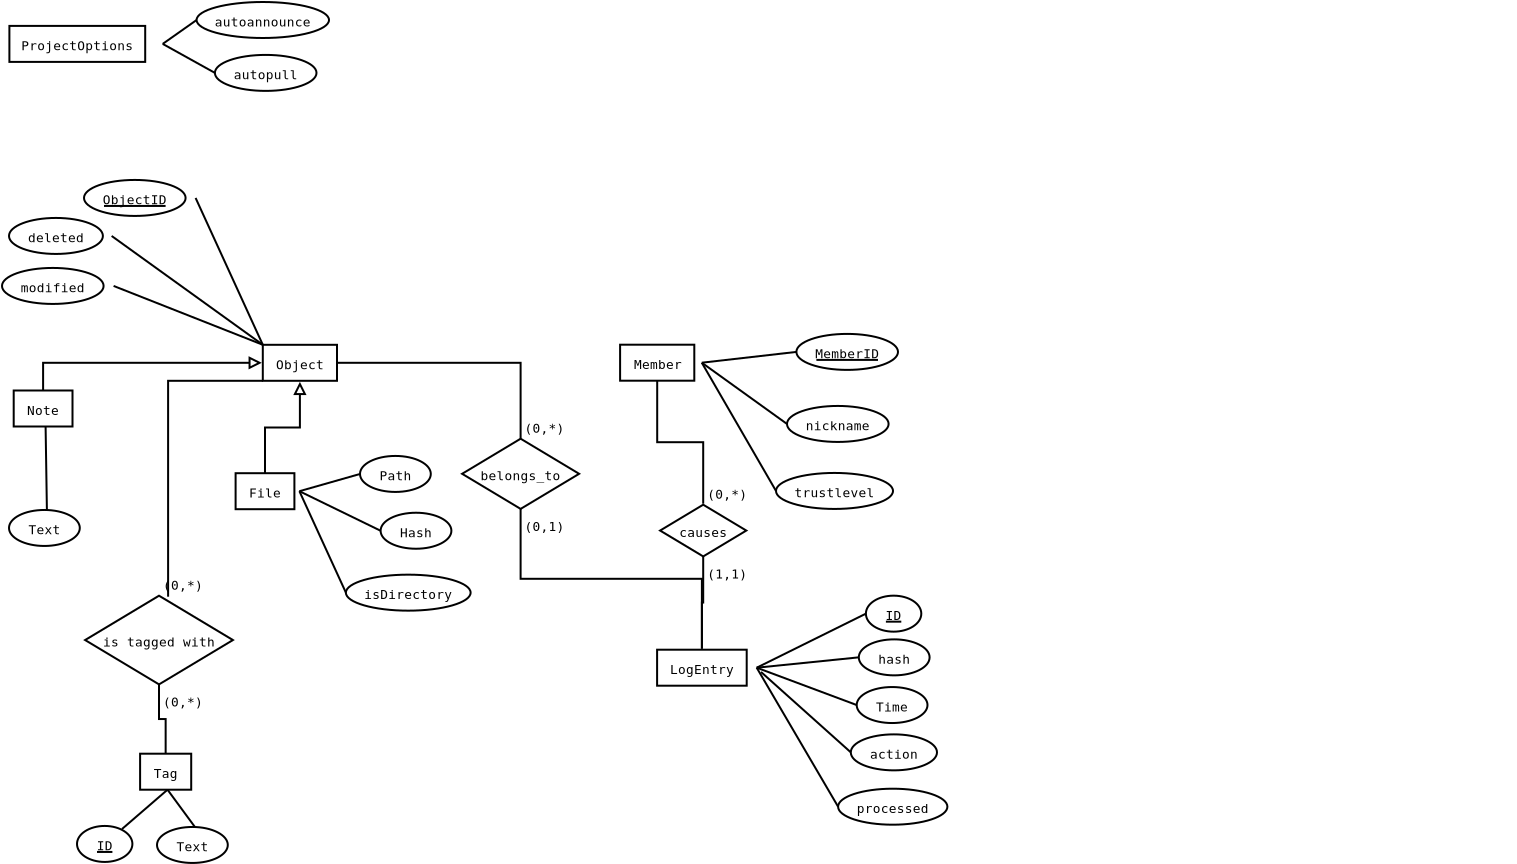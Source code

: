 <?xml version="1.0" encoding="UTF-8"?>
<dia:diagram xmlns:dia="http://www.lysator.liu.se/~alla/dia/">
  <dia:layer name="Background" visible="true">
    <dia:object type="ER - Entity" version="0" id="O0">
      <dia:attribute name="obj_pos">
        <dia:point val="32,18.65"/>
      </dia:attribute>
      <dia:attribute name="obj_bb">
        <dia:rectangle val="31.95,18.6;36.135,20.5"/>
      </dia:attribute>
      <dia:attribute name="elem_corner">
        <dia:point val="32,18.65"/>
      </dia:attribute>
      <dia:attribute name="elem_width">
        <dia:real val="4.085"/>
      </dia:attribute>
      <dia:attribute name="elem_height">
        <dia:real val="1.8"/>
      </dia:attribute>
      <dia:attribute name="border_width">
        <dia:real val="0.1"/>
      </dia:attribute>
      <dia:attribute name="border_color">
        <dia:color val="#000000"/>
      </dia:attribute>
      <dia:attribute name="inner_color">
        <dia:color val="#ffffff"/>
      </dia:attribute>
      <dia:attribute name="name">
        <dia:string>#Member#</dia:string>
      </dia:attribute>
      <dia:attribute name="weak">
        <dia:boolean val="false"/>
      </dia:attribute>
      <dia:attribute name="associative">
        <dia:boolean val="false"/>
      </dia:attribute>
      <dia:attribute name="font">
        <dia:font family="monospace" style="0" name="Courier"/>
      </dia:attribute>
      <dia:attribute name="font_height">
        <dia:real val="0.8"/>
      </dia:attribute>
    </dia:object>
    <dia:object type="ER - Entity" version="0" id="O1">
      <dia:attribute name="obj_pos">
        <dia:point val="33.85,33.9"/>
      </dia:attribute>
      <dia:attribute name="obj_bb">
        <dia:rectangle val="33.8,33.85;38.88,35.75"/>
      </dia:attribute>
      <dia:attribute name="elem_corner">
        <dia:point val="33.85,33.9"/>
      </dia:attribute>
      <dia:attribute name="elem_width">
        <dia:real val="4.98"/>
      </dia:attribute>
      <dia:attribute name="elem_height">
        <dia:real val="1.8"/>
      </dia:attribute>
      <dia:attribute name="border_width">
        <dia:real val="0.1"/>
      </dia:attribute>
      <dia:attribute name="border_color">
        <dia:color val="#000000"/>
      </dia:attribute>
      <dia:attribute name="inner_color">
        <dia:color val="#ffffff"/>
      </dia:attribute>
      <dia:attribute name="name">
        <dia:string>#LogEntry#</dia:string>
      </dia:attribute>
      <dia:attribute name="weak">
        <dia:boolean val="false"/>
      </dia:attribute>
      <dia:attribute name="associative">
        <dia:boolean val="false"/>
      </dia:attribute>
      <dia:attribute name="font">
        <dia:font family="monospace" style="0" name="Courier"/>
      </dia:attribute>
      <dia:attribute name="font_height">
        <dia:real val="0.8"/>
      </dia:attribute>
    </dia:object>
    <dia:object type="ER - Entity" version="0" id="O2">
      <dia:attribute name="obj_pos">
        <dia:point val="14.135,18.655"/>
      </dia:attribute>
      <dia:attribute name="obj_bb">
        <dia:rectangle val="14.085,18.605;18.27,20.505"/>
      </dia:attribute>
      <dia:attribute name="elem_corner">
        <dia:point val="14.135,18.655"/>
      </dia:attribute>
      <dia:attribute name="elem_width">
        <dia:real val="4.085"/>
      </dia:attribute>
      <dia:attribute name="elem_height">
        <dia:real val="1.8"/>
      </dia:attribute>
      <dia:attribute name="border_width">
        <dia:real val="0.1"/>
      </dia:attribute>
      <dia:attribute name="border_color">
        <dia:color val="#000000"/>
      </dia:attribute>
      <dia:attribute name="inner_color">
        <dia:color val="#ffffff"/>
      </dia:attribute>
      <dia:attribute name="name">
        <dia:string>#Object#</dia:string>
      </dia:attribute>
      <dia:attribute name="weak">
        <dia:boolean val="false"/>
      </dia:attribute>
      <dia:attribute name="associative">
        <dia:boolean val="false"/>
      </dia:attribute>
      <dia:attribute name="font">
        <dia:font family="monospace" style="0" name="Courier"/>
      </dia:attribute>
      <dia:attribute name="font_height">
        <dia:real val="0.8"/>
      </dia:attribute>
    </dia:object>
    <dia:object type="ER - Entity" version="0" id="O3">
      <dia:attribute name="obj_pos">
        <dia:point val="1.68,20.94"/>
      </dia:attribute>
      <dia:attribute name="obj_bb">
        <dia:rectangle val="1.63,20.89;4.92,22.79"/>
      </dia:attribute>
      <dia:attribute name="elem_corner">
        <dia:point val="1.68,20.94"/>
      </dia:attribute>
      <dia:attribute name="elem_width">
        <dia:real val="3.19"/>
      </dia:attribute>
      <dia:attribute name="elem_height">
        <dia:real val="1.8"/>
      </dia:attribute>
      <dia:attribute name="border_width">
        <dia:real val="0.1"/>
      </dia:attribute>
      <dia:attribute name="border_color">
        <dia:color val="#000000"/>
      </dia:attribute>
      <dia:attribute name="inner_color">
        <dia:color val="#ffffff"/>
      </dia:attribute>
      <dia:attribute name="name">
        <dia:string>#Note#</dia:string>
      </dia:attribute>
      <dia:attribute name="weak">
        <dia:boolean val="false"/>
      </dia:attribute>
      <dia:attribute name="associative">
        <dia:boolean val="false"/>
      </dia:attribute>
      <dia:attribute name="font">
        <dia:font family="monospace" style="0" name="Courier"/>
      </dia:attribute>
      <dia:attribute name="font_height">
        <dia:real val="0.8"/>
      </dia:attribute>
    </dia:object>
    <dia:object type="ER - Entity" version="0" id="O4">
      <dia:attribute name="obj_pos">
        <dia:point val="12.775,25.075"/>
      </dia:attribute>
      <dia:attribute name="obj_bb">
        <dia:rectangle val="12.725,25.025;16.015,26.925"/>
      </dia:attribute>
      <dia:attribute name="elem_corner">
        <dia:point val="12.775,25.075"/>
      </dia:attribute>
      <dia:attribute name="elem_width">
        <dia:real val="3.19"/>
      </dia:attribute>
      <dia:attribute name="elem_height">
        <dia:real val="1.8"/>
      </dia:attribute>
      <dia:attribute name="border_width">
        <dia:real val="0.1"/>
      </dia:attribute>
      <dia:attribute name="border_color">
        <dia:color val="#000000"/>
      </dia:attribute>
      <dia:attribute name="inner_color">
        <dia:color val="#ffffff"/>
      </dia:attribute>
      <dia:attribute name="name">
        <dia:string>#File#</dia:string>
      </dia:attribute>
      <dia:attribute name="weak">
        <dia:boolean val="false"/>
      </dia:attribute>
      <dia:attribute name="associative">
        <dia:boolean val="false"/>
      </dia:attribute>
      <dia:attribute name="font">
        <dia:font family="monospace" style="0" name="Courier"/>
      </dia:attribute>
      <dia:attribute name="font_height">
        <dia:real val="0.8"/>
      </dia:attribute>
    </dia:object>
    <dia:object type="ER - Entity" version="0" id="O5">
      <dia:attribute name="obj_pos">
        <dia:point val="8,39.1"/>
      </dia:attribute>
      <dia:attribute name="obj_bb">
        <dia:rectangle val="7.95,39.05;10.793,40.95"/>
      </dia:attribute>
      <dia:attribute name="elem_corner">
        <dia:point val="8,39.1"/>
      </dia:attribute>
      <dia:attribute name="elem_width">
        <dia:real val="2.742"/>
      </dia:attribute>
      <dia:attribute name="elem_height">
        <dia:real val="1.8"/>
      </dia:attribute>
      <dia:attribute name="border_width">
        <dia:real val="0.1"/>
      </dia:attribute>
      <dia:attribute name="border_color">
        <dia:color val="#000000"/>
      </dia:attribute>
      <dia:attribute name="inner_color">
        <dia:color val="#ffffff"/>
      </dia:attribute>
      <dia:attribute name="name">
        <dia:string>#Tag#</dia:string>
      </dia:attribute>
      <dia:attribute name="weak">
        <dia:boolean val="false"/>
      </dia:attribute>
      <dia:attribute name="associative">
        <dia:boolean val="false"/>
      </dia:attribute>
      <dia:attribute name="font">
        <dia:font family="monospace" style="0" name="Courier"/>
      </dia:attribute>
      <dia:attribute name="font_height">
        <dia:real val="0.8"/>
      </dia:attribute>
    </dia:object>
    <dia:object type="Standard - ZigZagLine" version="1" id="O6">
      <dia:attribute name="obj_pos">
        <dia:point val="3.275,20.94"/>
      </dia:attribute>
      <dia:attribute name="obj_bb">
        <dia:rectangle val="3.225,19.055;14.135,20.99"/>
      </dia:attribute>
      <dia:attribute name="orth_points">
        <dia:point val="3.275,20.94"/>
        <dia:point val="3.275,19.555"/>
        <dia:point val="14.085,19.555"/>
      </dia:attribute>
      <dia:attribute name="orth_orient">
        <dia:enum val="1"/>
        <dia:enum val="0"/>
      </dia:attribute>
      <dia:attribute name="autorouting">
        <dia:boolean val="true"/>
      </dia:attribute>
      <dia:attribute name="end_arrow">
        <dia:enum val="2"/>
      </dia:attribute>
      <dia:attribute name="end_arrow_length">
        <dia:real val="0.5"/>
      </dia:attribute>
      <dia:attribute name="end_arrow_width">
        <dia:real val="0.5"/>
      </dia:attribute>
      <dia:connections>
        <dia:connection handle="0" to="O3" connection="1"/>
        <dia:connection handle="1" to="O2" connection="8"/>
      </dia:connections>
    </dia:object>
    <dia:object type="Standard - ZigZagLine" version="1" id="O7">
      <dia:attribute name="obj_pos">
        <dia:point val="14.37,25.075"/>
      </dia:attribute>
      <dia:attribute name="obj_bb">
        <dia:rectangle val="14.32,20.456;16.677,25.125"/>
      </dia:attribute>
      <dia:attribute name="orth_points">
        <dia:point val="14.37,25.075"/>
        <dia:point val="14.37,22.79"/>
        <dia:point val="16.177,22.79"/>
        <dia:point val="16.177,20.506"/>
      </dia:attribute>
      <dia:attribute name="orth_orient">
        <dia:enum val="1"/>
        <dia:enum val="0"/>
        <dia:enum val="1"/>
      </dia:attribute>
      <dia:attribute name="autorouting">
        <dia:boolean val="true"/>
      </dia:attribute>
      <dia:attribute name="end_arrow">
        <dia:enum val="2"/>
      </dia:attribute>
      <dia:attribute name="end_arrow_length">
        <dia:real val="0.5"/>
      </dia:attribute>
      <dia:attribute name="end_arrow_width">
        <dia:real val="0.5"/>
      </dia:attribute>
      <dia:connections>
        <dia:connection handle="0" to="O4" connection="1"/>
        <dia:connection handle="1" to="O2" connection="8"/>
      </dia:connections>
    </dia:object>
    <dia:object type="ER - Relationship" version="0" id="O8">
      <dia:attribute name="obj_pos">
        <dia:point val="5.25,31.2"/>
      </dia:attribute>
      <dia:attribute name="obj_bb">
        <dia:rectangle val="5.2,30.05;13.565,37.309"/>
      </dia:attribute>
      <dia:attribute name="elem_corner">
        <dia:point val="5.25,31.2"/>
      </dia:attribute>
      <dia:attribute name="elem_width">
        <dia:real val="8.265"/>
      </dia:attribute>
      <dia:attribute name="elem_height">
        <dia:real val="4.959"/>
      </dia:attribute>
      <dia:attribute name="border_width">
        <dia:real val="0.1"/>
      </dia:attribute>
      <dia:attribute name="border_color">
        <dia:color val="#000000"/>
      </dia:attribute>
      <dia:attribute name="inner_color">
        <dia:color val="#ffffff"/>
      </dia:attribute>
      <dia:attribute name="name">
        <dia:string>#is tagged with#</dia:string>
      </dia:attribute>
      <dia:attribute name="left_card">
        <dia:string>#(0,*)#</dia:string>
      </dia:attribute>
      <dia:attribute name="right_card">
        <dia:string>#(0,*)#</dia:string>
      </dia:attribute>
      <dia:attribute name="identifying">
        <dia:boolean val="false"/>
      </dia:attribute>
      <dia:attribute name="rotated">
        <dia:boolean val="true"/>
      </dia:attribute>
      <dia:attribute name="font">
        <dia:font family="monospace" style="0" name="Courier"/>
      </dia:attribute>
      <dia:attribute name="font_height">
        <dia:real val="0.8"/>
      </dia:attribute>
    </dia:object>
    <dia:object type="ER - Participation" version="1" id="O9">
      <dia:attribute name="obj_pos">
        <dia:point val="14.135,20.455"/>
      </dia:attribute>
      <dia:attribute name="obj_bb">
        <dia:rectangle val="9.332,20.405;14.185,31.25"/>
      </dia:attribute>
      <dia:attribute name="orth_points">
        <dia:point val="14.135,20.455"/>
        <dia:point val="9.4,20.455"/>
        <dia:point val="9.4,31.2"/>
        <dia:point val="9.383,31.2"/>
      </dia:attribute>
      <dia:attribute name="orth_orient">
        <dia:enum val="0"/>
        <dia:enum val="1"/>
        <dia:enum val="0"/>
      </dia:attribute>
      <dia:attribute name="autorouting">
        <dia:boolean val="false"/>
      </dia:attribute>
      <dia:attribute name="total">
        <dia:boolean val="false"/>
      </dia:attribute>
      <dia:connections>
        <dia:connection handle="0" to="O2" connection="5"/>
        <dia:connection handle="1" to="O8" connection="2"/>
      </dia:connections>
    </dia:object>
    <dia:object type="ER - Participation" version="1" id="O10">
      <dia:attribute name="obj_pos">
        <dia:point val="9.383,36.159"/>
      </dia:attribute>
      <dia:attribute name="obj_bb">
        <dia:rectangle val="9.321,36.109;9.432,39.15"/>
      </dia:attribute>
      <dia:attribute name="orth_points">
        <dia:point val="9.383,36.159"/>
        <dia:point val="9.383,37.63"/>
        <dia:point val="9.371,37.63"/>
        <dia:point val="9.371,39.1"/>
      </dia:attribute>
      <dia:attribute name="orth_orient">
        <dia:enum val="1"/>
        <dia:enum val="0"/>
        <dia:enum val="1"/>
      </dia:attribute>
      <dia:attribute name="autorouting">
        <dia:boolean val="true"/>
      </dia:attribute>
      <dia:attribute name="total">
        <dia:boolean val="false"/>
      </dia:attribute>
      <dia:connections>
        <dia:connection handle="0" to="O8" connection="6"/>
        <dia:connection handle="1" to="O5" connection="1"/>
      </dia:connections>
    </dia:object>
    <dia:object type="ER - Relationship" version="0" id="O11">
      <dia:attribute name="obj_pos">
        <dia:point val="34,26.65"/>
      </dia:attribute>
      <dia:attribute name="obj_bb">
        <dia:rectangle val="33.95,25.5;38.735,30.611"/>
      </dia:attribute>
      <dia:attribute name="elem_corner">
        <dia:point val="34,26.65"/>
      </dia:attribute>
      <dia:attribute name="elem_width">
        <dia:real val="4.685"/>
      </dia:attribute>
      <dia:attribute name="elem_height">
        <dia:real val="2.811"/>
      </dia:attribute>
      <dia:attribute name="border_width">
        <dia:real val="0.1"/>
      </dia:attribute>
      <dia:attribute name="border_color">
        <dia:color val="#000000"/>
      </dia:attribute>
      <dia:attribute name="inner_color">
        <dia:color val="#ffffff"/>
      </dia:attribute>
      <dia:attribute name="name">
        <dia:string>#causes#</dia:string>
      </dia:attribute>
      <dia:attribute name="left_card">
        <dia:string>#(0,*)#</dia:string>
      </dia:attribute>
      <dia:attribute name="right_card">
        <dia:string>#(1,1)#</dia:string>
      </dia:attribute>
      <dia:attribute name="identifying">
        <dia:boolean val="false"/>
      </dia:attribute>
      <dia:attribute name="rotated">
        <dia:boolean val="true"/>
      </dia:attribute>
      <dia:attribute name="font">
        <dia:font family="monospace" style="0" name="Courier"/>
      </dia:attribute>
      <dia:attribute name="font_height">
        <dia:real val="0.8"/>
      </dia:attribute>
    </dia:object>
    <dia:object type="ER - Participation" version="1" id="O12">
      <dia:attribute name="obj_pos">
        <dia:point val="34.042,20.45"/>
      </dia:attribute>
      <dia:attribute name="obj_bb">
        <dia:rectangle val="33.992,20.4;36.392,26.65"/>
      </dia:attribute>
      <dia:attribute name="orth_points">
        <dia:point val="34.042,20.45"/>
        <dia:point val="34.042,23.525"/>
        <dia:point val="36.343,23.525"/>
        <dia:point val="36.343,26.6"/>
      </dia:attribute>
      <dia:attribute name="orth_orient">
        <dia:enum val="1"/>
        <dia:enum val="0"/>
        <dia:enum val="1"/>
      </dia:attribute>
      <dia:attribute name="autorouting">
        <dia:boolean val="true"/>
      </dia:attribute>
      <dia:attribute name="total">
        <dia:boolean val="false"/>
      </dia:attribute>
      <dia:connections>
        <dia:connection handle="0" to="O0" connection="6"/>
        <dia:connection handle="1" to="O11" connection="8"/>
      </dia:connections>
    </dia:object>
    <dia:object type="ER - Participation" version="1" id="O13">
      <dia:attribute name="obj_pos">
        <dia:point val="36.343,29.461"/>
      </dia:attribute>
      <dia:attribute name="obj_bb">
        <dia:rectangle val="36.29,29.411;36.392,33.9"/>
      </dia:attribute>
      <dia:attribute name="orth_points">
        <dia:point val="36.343,29.461"/>
        <dia:point val="36.343,31.655"/>
        <dia:point val="36.34,31.655"/>
        <dia:point val="36.34,33.849"/>
      </dia:attribute>
      <dia:attribute name="orth_orient">
        <dia:enum val="1"/>
        <dia:enum val="0"/>
        <dia:enum val="1"/>
      </dia:attribute>
      <dia:attribute name="autorouting">
        <dia:boolean val="true"/>
      </dia:attribute>
      <dia:attribute name="total">
        <dia:boolean val="false"/>
      </dia:attribute>
      <dia:connections>
        <dia:connection handle="0" to="O11" connection="6"/>
        <dia:connection handle="1" to="O1" connection="8"/>
      </dia:connections>
    </dia:object>
    <dia:object type="ER - Relationship" version="0" id="O14">
      <dia:attribute name="obj_pos">
        <dia:point val="24.1,23.35"/>
      </dia:attribute>
      <dia:attribute name="obj_bb">
        <dia:rectangle val="24.05,22.2;30.625,28.385"/>
      </dia:attribute>
      <dia:attribute name="elem_corner">
        <dia:point val="24.1,23.35"/>
      </dia:attribute>
      <dia:attribute name="elem_width">
        <dia:real val="6.475"/>
      </dia:attribute>
      <dia:attribute name="elem_height">
        <dia:real val="3.885"/>
      </dia:attribute>
      <dia:attribute name="border_width">
        <dia:real val="0.1"/>
      </dia:attribute>
      <dia:attribute name="border_color">
        <dia:color val="#000000"/>
      </dia:attribute>
      <dia:attribute name="inner_color">
        <dia:color val="#ffffff"/>
      </dia:attribute>
      <dia:attribute name="name">
        <dia:string>#belongs_to#</dia:string>
      </dia:attribute>
      <dia:attribute name="left_card">
        <dia:string>#(0,*)#</dia:string>
      </dia:attribute>
      <dia:attribute name="right_card">
        <dia:string>#(0,1)#</dia:string>
      </dia:attribute>
      <dia:attribute name="identifying">
        <dia:boolean val="false"/>
      </dia:attribute>
      <dia:attribute name="rotated">
        <dia:boolean val="true"/>
      </dia:attribute>
      <dia:attribute name="font">
        <dia:font family="monospace" style="0" name="Courier"/>
      </dia:attribute>
      <dia:attribute name="font_height">
        <dia:real val="0.8"/>
      </dia:attribute>
    </dia:object>
    <dia:object type="ER - Participation" version="1" id="O15">
      <dia:attribute name="obj_pos">
        <dia:point val="27.337,23.35"/>
      </dia:attribute>
      <dia:attribute name="obj_bb">
        <dia:rectangle val="18.17,19.505;27.387,23.4"/>
      </dia:attribute>
      <dia:attribute name="orth_points">
        <dia:point val="27.337,23.35"/>
        <dia:point val="22.779,23.35"/>
        <dia:point val="22.779,19.555"/>
        <dia:point val="18.22,19.555"/>
      </dia:attribute>
      <dia:attribute name="orth_orient">
        <dia:enum val="0"/>
        <dia:enum val="1"/>
        <dia:enum val="0"/>
      </dia:attribute>
      <dia:attribute name="autorouting">
        <dia:boolean val="true"/>
      </dia:attribute>
      <dia:attribute name="total">
        <dia:boolean val="false"/>
      </dia:attribute>
      <dia:connections>
        <dia:connection handle="0" to="O14" connection="2"/>
        <dia:connection handle="1" to="O2" connection="4"/>
      </dia:connections>
    </dia:object>
    <dia:object type="ER - Participation" version="1" id="O16">
      <dia:attribute name="obj_pos">
        <dia:point val="27.337,27.235"/>
      </dia:attribute>
      <dia:attribute name="obj_bb">
        <dia:rectangle val="27.288,27.185;33.85,34.85"/>
      </dia:attribute>
      <dia:attribute name="orth_points">
        <dia:point val="27.337,27.235"/>
        <dia:point val="30.569,27.235"/>
        <dia:point val="30.569,34.8"/>
        <dia:point val="33.8,34.8"/>
      </dia:attribute>
      <dia:attribute name="orth_orient">
        <dia:enum val="0"/>
        <dia:enum val="1"/>
        <dia:enum val="0"/>
      </dia:attribute>
      <dia:attribute name="autorouting">
        <dia:boolean val="true"/>
      </dia:attribute>
      <dia:attribute name="total">
        <dia:boolean val="false"/>
      </dia:attribute>
      <dia:connections>
        <dia:connection handle="0" to="O14" connection="6"/>
        <dia:connection handle="1" to="O1" connection="8"/>
      </dia:connections>
    </dia:object>
    <dia:object type="ER - Attribute" version="0" id="O17">
      <dia:attribute name="obj_pos">
        <dia:point val="4.845,42.712"/>
      </dia:attribute>
      <dia:attribute name="obj_bb">
        <dia:rectangle val="4.795,42.663;7.79,44.562"/>
      </dia:attribute>
      <dia:attribute name="elem_corner">
        <dia:point val="4.845,42.712"/>
      </dia:attribute>
      <dia:attribute name="elem_width">
        <dia:real val="2.895"/>
      </dia:attribute>
      <dia:attribute name="elem_height">
        <dia:real val="1.8"/>
      </dia:attribute>
      <dia:attribute name="border_width">
        <dia:real val="0.1"/>
      </dia:attribute>
      <dia:attribute name="border_color">
        <dia:color val="#000000"/>
      </dia:attribute>
      <dia:attribute name="inner_color">
        <dia:color val="#ffffff"/>
      </dia:attribute>
      <dia:attribute name="name">
        <dia:string>#ID#</dia:string>
      </dia:attribute>
      <dia:attribute name="key">
        <dia:boolean val="true"/>
      </dia:attribute>
      <dia:attribute name="weak_key">
        <dia:boolean val="false"/>
      </dia:attribute>
      <dia:attribute name="derived">
        <dia:boolean val="false"/>
      </dia:attribute>
      <dia:attribute name="multivalued">
        <dia:boolean val="false"/>
      </dia:attribute>
      <dia:attribute name="font">
        <dia:font family="monospace" style="0" name="Courier"/>
      </dia:attribute>
      <dia:attribute name="font_height">
        <dia:real val="0.8"/>
      </dia:attribute>
    </dia:object>
    <dia:object type="ER - Attribute" version="0" id="O18">
      <dia:attribute name="obj_pos">
        <dia:point val="8.845,42.763"/>
      </dia:attribute>
      <dia:attribute name="obj_bb">
        <dia:rectangle val="8.795,42.712;12.685,44.612"/>
      </dia:attribute>
      <dia:attribute name="elem_corner">
        <dia:point val="8.845,42.763"/>
      </dia:attribute>
      <dia:attribute name="elem_width">
        <dia:real val="3.79"/>
      </dia:attribute>
      <dia:attribute name="elem_height">
        <dia:real val="1.8"/>
      </dia:attribute>
      <dia:attribute name="border_width">
        <dia:real val="0.1"/>
      </dia:attribute>
      <dia:attribute name="border_color">
        <dia:color val="#000000"/>
      </dia:attribute>
      <dia:attribute name="inner_color">
        <dia:color val="#ffffff"/>
      </dia:attribute>
      <dia:attribute name="name">
        <dia:string>#Text#</dia:string>
      </dia:attribute>
      <dia:attribute name="key">
        <dia:boolean val="false"/>
      </dia:attribute>
      <dia:attribute name="weak_key">
        <dia:boolean val="false"/>
      </dia:attribute>
      <dia:attribute name="derived">
        <dia:boolean val="false"/>
      </dia:attribute>
      <dia:attribute name="multivalued">
        <dia:boolean val="false"/>
      </dia:attribute>
      <dia:attribute name="font">
        <dia:font family="monospace" style="0" name="Courier"/>
      </dia:attribute>
      <dia:attribute name="font_height">
        <dia:real val="0.8"/>
      </dia:attribute>
    </dia:object>
    <dia:object type="Standard - Line" version="0" id="O19">
      <dia:attribute name="obj_pos">
        <dia:point val="9.371,40.9"/>
      </dia:attribute>
      <dia:attribute name="obj_bb">
        <dia:rectangle val="7.094,40.829;9.442,42.915"/>
      </dia:attribute>
      <dia:attribute name="conn_endpoints">
        <dia:point val="9.371,40.9"/>
        <dia:point val="7.165,42.844"/>
      </dia:attribute>
      <dia:attribute name="numcp">
        <dia:int val="1"/>
      </dia:attribute>
      <dia:connections>
        <dia:connection handle="0" to="O5" connection="6"/>
        <dia:connection handle="1" to="O17" connection="8"/>
      </dia:connections>
    </dia:object>
    <dia:object type="Standard - Line" version="0" id="O20">
      <dia:attribute name="obj_pos">
        <dia:point val="9.371,40.9"/>
      </dia:attribute>
      <dia:attribute name="obj_bb">
        <dia:rectangle val="9.301,40.83;10.81,42.832"/>
      </dia:attribute>
      <dia:attribute name="conn_endpoints">
        <dia:point val="9.371,40.9"/>
        <dia:point val="10.74,42.763"/>
      </dia:attribute>
      <dia:attribute name="numcp">
        <dia:int val="1"/>
      </dia:attribute>
      <dia:connections>
        <dia:connection handle="0" to="O5" connection="6"/>
        <dia:connection handle="1" to="O18" connection="1"/>
      </dia:connections>
    </dia:object>
    <dia:object type="ER - Attribute" version="0" id="O21">
      <dia:attribute name="obj_pos">
        <dia:point val="1.445,26.913"/>
      </dia:attribute>
      <dia:attribute name="obj_bb">
        <dia:rectangle val="1.395,26.863;5.285,28.762"/>
      </dia:attribute>
      <dia:attribute name="elem_corner">
        <dia:point val="1.445,26.913"/>
      </dia:attribute>
      <dia:attribute name="elem_width">
        <dia:real val="3.79"/>
      </dia:attribute>
      <dia:attribute name="elem_height">
        <dia:real val="1.8"/>
      </dia:attribute>
      <dia:attribute name="border_width">
        <dia:real val="0.1"/>
      </dia:attribute>
      <dia:attribute name="border_color">
        <dia:color val="#000000"/>
      </dia:attribute>
      <dia:attribute name="inner_color">
        <dia:color val="#ffffff"/>
      </dia:attribute>
      <dia:attribute name="name">
        <dia:string>#Text#</dia:string>
      </dia:attribute>
      <dia:attribute name="key">
        <dia:boolean val="false"/>
      </dia:attribute>
      <dia:attribute name="weak_key">
        <dia:boolean val="false"/>
      </dia:attribute>
      <dia:attribute name="derived">
        <dia:boolean val="false"/>
      </dia:attribute>
      <dia:attribute name="multivalued">
        <dia:boolean val="false"/>
      </dia:attribute>
      <dia:attribute name="font">
        <dia:font family="monospace" style="0" name="Courier"/>
      </dia:attribute>
      <dia:attribute name="font_height">
        <dia:real val="0.8"/>
      </dia:attribute>
    </dia:object>
    <dia:object type="Standard - Line" version="0" id="O22">
      <dia:attribute name="obj_pos">
        <dia:point val="3.275,22.74"/>
      </dia:attribute>
      <dia:attribute name="obj_bb">
        <dia:rectangle val="3.224,22.689;3.391,26.963"/>
      </dia:attribute>
      <dia:attribute name="conn_endpoints">
        <dia:point val="3.275,22.74"/>
        <dia:point val="3.34,26.913"/>
      </dia:attribute>
      <dia:attribute name="numcp">
        <dia:int val="1"/>
      </dia:attribute>
      <dia:connections>
        <dia:connection handle="0" to="O3" connection="6"/>
        <dia:connection handle="1" to="O21" connection="1"/>
      </dia:connections>
    </dia:object>
    <dia:object type="ER - Attribute" version="0" id="O23">
      <dia:attribute name="obj_pos">
        <dia:point val="18.995,24.212"/>
      </dia:attribute>
      <dia:attribute name="obj_bb">
        <dia:rectangle val="18.945,24.163;22.835,26.062"/>
      </dia:attribute>
      <dia:attribute name="elem_corner">
        <dia:point val="18.995,24.212"/>
      </dia:attribute>
      <dia:attribute name="elem_width">
        <dia:real val="3.79"/>
      </dia:attribute>
      <dia:attribute name="elem_height">
        <dia:real val="1.8"/>
      </dia:attribute>
      <dia:attribute name="border_width">
        <dia:real val="0.1"/>
      </dia:attribute>
      <dia:attribute name="border_color">
        <dia:color val="#000000"/>
      </dia:attribute>
      <dia:attribute name="inner_color">
        <dia:color val="#ffffff"/>
      </dia:attribute>
      <dia:attribute name="name">
        <dia:string>#Path#</dia:string>
      </dia:attribute>
      <dia:attribute name="key">
        <dia:boolean val="false"/>
      </dia:attribute>
      <dia:attribute name="weak_key">
        <dia:boolean val="false"/>
      </dia:attribute>
      <dia:attribute name="derived">
        <dia:boolean val="false"/>
      </dia:attribute>
      <dia:attribute name="multivalued">
        <dia:boolean val="false"/>
      </dia:attribute>
      <dia:attribute name="font">
        <dia:font family="monospace" style="0" name="Courier"/>
      </dia:attribute>
      <dia:attribute name="font_height">
        <dia:real val="0.8"/>
      </dia:attribute>
    </dia:object>
    <dia:object type="ER - Attribute" version="0" id="O24">
      <dia:attribute name="obj_pos">
        <dia:point val="40.345,21.712"/>
      </dia:attribute>
      <dia:attribute name="obj_bb">
        <dia:rectangle val="40.295,21.663;45.975,23.562"/>
      </dia:attribute>
      <dia:attribute name="elem_corner">
        <dia:point val="40.345,21.712"/>
      </dia:attribute>
      <dia:attribute name="elem_width">
        <dia:real val="5.58"/>
      </dia:attribute>
      <dia:attribute name="elem_height">
        <dia:real val="1.8"/>
      </dia:attribute>
      <dia:attribute name="border_width">
        <dia:real val="0.1"/>
      </dia:attribute>
      <dia:attribute name="border_color">
        <dia:color val="#000000"/>
      </dia:attribute>
      <dia:attribute name="inner_color">
        <dia:color val="#ffffff"/>
      </dia:attribute>
      <dia:attribute name="name">
        <dia:string>#nickname#</dia:string>
      </dia:attribute>
      <dia:attribute name="key">
        <dia:boolean val="false"/>
      </dia:attribute>
      <dia:attribute name="weak_key">
        <dia:boolean val="false"/>
      </dia:attribute>
      <dia:attribute name="derived">
        <dia:boolean val="false"/>
      </dia:attribute>
      <dia:attribute name="multivalued">
        <dia:boolean val="false"/>
      </dia:attribute>
      <dia:attribute name="font">
        <dia:font family="monospace" style="0" name="Courier"/>
      </dia:attribute>
      <dia:attribute name="font_height">
        <dia:real val="0.8"/>
      </dia:attribute>
    </dia:object>
    <dia:object type="ER - Attribute" version="0" id="O25">
      <dia:attribute name="obj_pos">
        <dia:point val="39.795,25.062"/>
      </dia:attribute>
      <dia:attribute name="obj_bb">
        <dia:rectangle val="39.745,25.012;46.32,26.913"/>
      </dia:attribute>
      <dia:attribute name="elem_corner">
        <dia:point val="39.795,25.062"/>
      </dia:attribute>
      <dia:attribute name="elem_width">
        <dia:real val="6.475"/>
      </dia:attribute>
      <dia:attribute name="elem_height">
        <dia:real val="1.8"/>
      </dia:attribute>
      <dia:attribute name="border_width">
        <dia:real val="0.1"/>
      </dia:attribute>
      <dia:attribute name="border_color">
        <dia:color val="#000000"/>
      </dia:attribute>
      <dia:attribute name="inner_color">
        <dia:color val="#ffffff"/>
      </dia:attribute>
      <dia:attribute name="name">
        <dia:string>#trustlevel#</dia:string>
      </dia:attribute>
      <dia:attribute name="key">
        <dia:boolean val="false"/>
      </dia:attribute>
      <dia:attribute name="weak_key">
        <dia:boolean val="false"/>
      </dia:attribute>
      <dia:attribute name="derived">
        <dia:boolean val="false"/>
      </dia:attribute>
      <dia:attribute name="multivalued">
        <dia:boolean val="false"/>
      </dia:attribute>
      <dia:attribute name="font">
        <dia:font family="monospace" style="0" name="Courier"/>
      </dia:attribute>
      <dia:attribute name="font_height">
        <dia:real val="0.8"/>
      </dia:attribute>
    </dia:object>
    <dia:object type="ER - Attribute" version="0" id="O26">
      <dia:attribute name="obj_pos">
        <dia:point val="5.195,10.412"/>
      </dia:attribute>
      <dia:attribute name="obj_bb">
        <dia:rectangle val="5.145,10.363;10.825,12.262"/>
      </dia:attribute>
      <dia:attribute name="elem_corner">
        <dia:point val="5.195,10.412"/>
      </dia:attribute>
      <dia:attribute name="elem_width">
        <dia:real val="5.58"/>
      </dia:attribute>
      <dia:attribute name="elem_height">
        <dia:real val="1.8"/>
      </dia:attribute>
      <dia:attribute name="border_width">
        <dia:real val="0.1"/>
      </dia:attribute>
      <dia:attribute name="border_color">
        <dia:color val="#000000"/>
      </dia:attribute>
      <dia:attribute name="inner_color">
        <dia:color val="#ffffff"/>
      </dia:attribute>
      <dia:attribute name="name">
        <dia:string>#ObjectID#</dia:string>
      </dia:attribute>
      <dia:attribute name="key">
        <dia:boolean val="true"/>
      </dia:attribute>
      <dia:attribute name="weak_key">
        <dia:boolean val="false"/>
      </dia:attribute>
      <dia:attribute name="derived">
        <dia:boolean val="false"/>
      </dia:attribute>
      <dia:attribute name="multivalued">
        <dia:boolean val="false"/>
      </dia:attribute>
      <dia:attribute name="font">
        <dia:font family="monospace" style="0" name="Courier"/>
      </dia:attribute>
      <dia:attribute name="font_height">
        <dia:real val="0.8"/>
      </dia:attribute>
    </dia:object>
    <dia:object type="Standard - Line" version="0" id="O27">
      <dia:attribute name="obj_pos">
        <dia:point val="14.135,18.655"/>
      </dia:attribute>
      <dia:attribute name="obj_bb">
        <dia:rectangle val="10.709,11.246;14.201,18.721"/>
      </dia:attribute>
      <dia:attribute name="conn_endpoints">
        <dia:point val="14.135,18.655"/>
        <dia:point val="10.775,11.312"/>
      </dia:attribute>
      <dia:attribute name="numcp">
        <dia:int val="1"/>
      </dia:attribute>
      <dia:connections>
        <dia:connection handle="0" to="O2" connection="0"/>
        <dia:connection handle="1" to="O26" connection="4"/>
      </dia:connections>
    </dia:object>
    <dia:object type="Standard - Line" version="0" id="O28">
      <dia:attribute name="obj_pos">
        <dia:point val="36.085,19.55"/>
      </dia:attribute>
      <dia:attribute name="obj_bb">
        <dia:rectangle val="36.015,19.48;40.415,22.682"/>
      </dia:attribute>
      <dia:attribute name="conn_endpoints">
        <dia:point val="36.085,19.55"/>
        <dia:point val="40.345,22.613"/>
      </dia:attribute>
      <dia:attribute name="numcp">
        <dia:int val="1"/>
      </dia:attribute>
      <dia:connections>
        <dia:connection handle="0" to="O0" connection="4"/>
        <dia:connection handle="1" to="O24" connection="3"/>
      </dia:connections>
    </dia:object>
    <dia:object type="Standard - Line" version="0" id="O29">
      <dia:attribute name="obj_pos">
        <dia:point val="36.085,19.55"/>
      </dia:attribute>
      <dia:attribute name="obj_bb">
        <dia:rectangle val="36.017,19.482;39.863,26.031"/>
      </dia:attribute>
      <dia:attribute name="conn_endpoints">
        <dia:point val="36.085,19.55"/>
        <dia:point val="39.795,25.962"/>
      </dia:attribute>
      <dia:attribute name="numcp">
        <dia:int val="1"/>
      </dia:attribute>
      <dia:connections>
        <dia:connection handle="0" to="O0" connection="4"/>
        <dia:connection handle="1" to="O25" connection="3"/>
      </dia:connections>
    </dia:object>
    <dia:object type="ER - Attribute" version="0" id="O30">
      <dia:attribute name="obj_pos">
        <dia:point val="18.29,30.148"/>
      </dia:attribute>
      <dia:attribute name="obj_bb">
        <dia:rectangle val="18.24,30.098;25.262,31.997"/>
      </dia:attribute>
      <dia:attribute name="elem_corner">
        <dia:point val="18.29,30.148"/>
      </dia:attribute>
      <dia:attribute name="elem_width">
        <dia:real val="6.923"/>
      </dia:attribute>
      <dia:attribute name="elem_height">
        <dia:real val="1.8"/>
      </dia:attribute>
      <dia:attribute name="border_width">
        <dia:real val="0.1"/>
      </dia:attribute>
      <dia:attribute name="border_color">
        <dia:color val="#000000"/>
      </dia:attribute>
      <dia:attribute name="inner_color">
        <dia:color val="#ffffff"/>
      </dia:attribute>
      <dia:attribute name="name">
        <dia:string>#isDirectory#</dia:string>
      </dia:attribute>
      <dia:attribute name="key">
        <dia:boolean val="false"/>
      </dia:attribute>
      <dia:attribute name="weak_key">
        <dia:boolean val="false"/>
      </dia:attribute>
      <dia:attribute name="derived">
        <dia:boolean val="false"/>
      </dia:attribute>
      <dia:attribute name="multivalued">
        <dia:boolean val="false"/>
      </dia:attribute>
      <dia:attribute name="font">
        <dia:font family="monospace" style="0" name="Courier"/>
      </dia:attribute>
      <dia:attribute name="font_height">
        <dia:real val="0.8"/>
      </dia:attribute>
    </dia:object>
    <dia:object type="ER - Attribute" version="0" id="O31">
      <dia:attribute name="obj_pos">
        <dia:point val="43.935,33.383"/>
      </dia:attribute>
      <dia:attribute name="obj_bb">
        <dia:rectangle val="43.885,33.333;47.775,35.233"/>
      </dia:attribute>
      <dia:attribute name="elem_corner">
        <dia:point val="43.935,33.383"/>
      </dia:attribute>
      <dia:attribute name="elem_width">
        <dia:real val="3.79"/>
      </dia:attribute>
      <dia:attribute name="elem_height">
        <dia:real val="1.8"/>
      </dia:attribute>
      <dia:attribute name="border_width">
        <dia:real val="0.1"/>
      </dia:attribute>
      <dia:attribute name="border_color">
        <dia:color val="#000000"/>
      </dia:attribute>
      <dia:attribute name="inner_color">
        <dia:color val="#ffffff"/>
      </dia:attribute>
      <dia:attribute name="name">
        <dia:string>#hash#</dia:string>
      </dia:attribute>
      <dia:attribute name="key">
        <dia:boolean val="false"/>
      </dia:attribute>
      <dia:attribute name="weak_key">
        <dia:boolean val="false"/>
      </dia:attribute>
      <dia:attribute name="derived">
        <dia:boolean val="false"/>
      </dia:attribute>
      <dia:attribute name="multivalued">
        <dia:boolean val="false"/>
      </dia:attribute>
      <dia:attribute name="font">
        <dia:font family="monospace" style="0" name="Courier"/>
      </dia:attribute>
      <dia:attribute name="font_height">
        <dia:real val="0.8"/>
      </dia:attribute>
    </dia:object>
    <dia:object type="ER - Attribute" version="0" id="O32">
      <dia:attribute name="obj_pos">
        <dia:point val="43.83,35.767"/>
      </dia:attribute>
      <dia:attribute name="obj_bb">
        <dia:rectangle val="43.78,35.718;47.67,37.617"/>
      </dia:attribute>
      <dia:attribute name="elem_corner">
        <dia:point val="43.83,35.767"/>
      </dia:attribute>
      <dia:attribute name="elem_width">
        <dia:real val="3.79"/>
      </dia:attribute>
      <dia:attribute name="elem_height">
        <dia:real val="1.8"/>
      </dia:attribute>
      <dia:attribute name="border_width">
        <dia:real val="0.1"/>
      </dia:attribute>
      <dia:attribute name="border_color">
        <dia:color val="#000000"/>
      </dia:attribute>
      <dia:attribute name="inner_color">
        <dia:color val="#ffffff"/>
      </dia:attribute>
      <dia:attribute name="name">
        <dia:string>#Time#</dia:string>
      </dia:attribute>
      <dia:attribute name="key">
        <dia:boolean val="false"/>
      </dia:attribute>
      <dia:attribute name="weak_key">
        <dia:boolean val="false"/>
      </dia:attribute>
      <dia:attribute name="derived">
        <dia:boolean val="false"/>
      </dia:attribute>
      <dia:attribute name="multivalued">
        <dia:boolean val="false"/>
      </dia:attribute>
      <dia:attribute name="font">
        <dia:font family="monospace" style="0" name="Courier"/>
      </dia:attribute>
      <dia:attribute name="font_height">
        <dia:real val="0.8"/>
      </dia:attribute>
    </dia:object>
    <dia:object type="ER - Attribute" version="0" id="O33">
      <dia:attribute name="obj_pos">
        <dia:point val="20.025,27.052"/>
      </dia:attribute>
      <dia:attribute name="obj_bb">
        <dia:rectangle val="19.975,27.003;23.865,28.902"/>
      </dia:attribute>
      <dia:attribute name="elem_corner">
        <dia:point val="20.025,27.052"/>
      </dia:attribute>
      <dia:attribute name="elem_width">
        <dia:real val="3.79"/>
      </dia:attribute>
      <dia:attribute name="elem_height">
        <dia:real val="1.8"/>
      </dia:attribute>
      <dia:attribute name="border_width">
        <dia:real val="0.1"/>
      </dia:attribute>
      <dia:attribute name="border_color">
        <dia:color val="#000000"/>
      </dia:attribute>
      <dia:attribute name="inner_color">
        <dia:color val="#ffffff"/>
      </dia:attribute>
      <dia:attribute name="name">
        <dia:string>#Hash#</dia:string>
      </dia:attribute>
      <dia:attribute name="key">
        <dia:boolean val="false"/>
      </dia:attribute>
      <dia:attribute name="weak_key">
        <dia:boolean val="false"/>
      </dia:attribute>
      <dia:attribute name="derived">
        <dia:boolean val="false"/>
      </dia:attribute>
      <dia:attribute name="multivalued">
        <dia:boolean val="false"/>
      </dia:attribute>
      <dia:attribute name="font">
        <dia:font family="monospace" style="0" name="Courier"/>
      </dia:attribute>
      <dia:attribute name="font_height">
        <dia:real val="0.8"/>
      </dia:attribute>
    </dia:object>
    <dia:object type="Standard - Line" version="0" id="O34">
      <dia:attribute name="obj_pos">
        <dia:point val="15.965,25.975"/>
      </dia:attribute>
      <dia:attribute name="obj_bb">
        <dia:rectangle val="15.903,25.051;19.057,26.037"/>
      </dia:attribute>
      <dia:attribute name="conn_endpoints">
        <dia:point val="15.965,25.975"/>
        <dia:point val="18.995,25.113"/>
      </dia:attribute>
      <dia:attribute name="numcp">
        <dia:int val="1"/>
      </dia:attribute>
      <dia:connections>
        <dia:connection handle="0" to="O4" connection="4"/>
        <dia:connection handle="1" to="O23" connection="3"/>
      </dia:connections>
    </dia:object>
    <dia:object type="Standard - Line" version="0" id="O35">
      <dia:attribute name="obj_pos">
        <dia:point val="15.965,25.975"/>
      </dia:attribute>
      <dia:attribute name="obj_bb">
        <dia:rectangle val="15.898,25.908;20.092,28.019"/>
      </dia:attribute>
      <dia:attribute name="conn_endpoints">
        <dia:point val="15.965,25.975"/>
        <dia:point val="20.025,27.953"/>
      </dia:attribute>
      <dia:attribute name="numcp">
        <dia:int val="1"/>
      </dia:attribute>
      <dia:connections>
        <dia:connection handle="0" to="O4" connection="4"/>
        <dia:connection handle="1" to="O33" connection="3"/>
      </dia:connections>
    </dia:object>
    <dia:object type="Standard - Line" version="0" id="O36">
      <dia:attribute name="obj_pos">
        <dia:point val="15.965,25.975"/>
      </dia:attribute>
      <dia:attribute name="obj_bb">
        <dia:rectangle val="15.899,25.909;18.356,31.114"/>
      </dia:attribute>
      <dia:attribute name="conn_endpoints">
        <dia:point val="15.965,25.975"/>
        <dia:point val="18.29,31.047"/>
      </dia:attribute>
      <dia:attribute name="numcp">
        <dia:int val="1"/>
      </dia:attribute>
      <dia:connections>
        <dia:connection handle="0" to="O4" connection="4"/>
        <dia:connection handle="1" to="O30" connection="3"/>
      </dia:connections>
    </dia:object>
    <dia:object type="ER - Attribute" version="0" id="O37">
      <dia:attribute name="obj_pos">
        <dia:point val="1.445,12.312"/>
      </dia:attribute>
      <dia:attribute name="obj_bb">
        <dia:rectangle val="1.395,12.262;6.628,14.162"/>
      </dia:attribute>
      <dia:attribute name="elem_corner">
        <dia:point val="1.445,12.312"/>
      </dia:attribute>
      <dia:attribute name="elem_width">
        <dia:real val="5.133"/>
      </dia:attribute>
      <dia:attribute name="elem_height">
        <dia:real val="1.8"/>
      </dia:attribute>
      <dia:attribute name="border_width">
        <dia:real val="0.1"/>
      </dia:attribute>
      <dia:attribute name="border_color">
        <dia:color val="#000000"/>
      </dia:attribute>
      <dia:attribute name="inner_color">
        <dia:color val="#ffffff"/>
      </dia:attribute>
      <dia:attribute name="name">
        <dia:string>#deleted#</dia:string>
      </dia:attribute>
      <dia:attribute name="key">
        <dia:boolean val="false"/>
      </dia:attribute>
      <dia:attribute name="weak_key">
        <dia:boolean val="false"/>
      </dia:attribute>
      <dia:attribute name="derived">
        <dia:boolean val="false"/>
      </dia:attribute>
      <dia:attribute name="multivalued">
        <dia:boolean val="false"/>
      </dia:attribute>
      <dia:attribute name="font">
        <dia:font family="monospace" style="0" name="Courier"/>
      </dia:attribute>
      <dia:attribute name="font_height">
        <dia:real val="0.8"/>
      </dia:attribute>
    </dia:object>
    <dia:object type="Standard - Line" version="0" id="O38">
      <dia:attribute name="obj_pos">
        <dia:point val="14.135,18.655"/>
      </dia:attribute>
      <dia:attribute name="obj_bb">
        <dia:rectangle val="6.508,13.143;14.205,18.725"/>
      </dia:attribute>
      <dia:attribute name="conn_endpoints">
        <dia:point val="14.135,18.655"/>
        <dia:point val="6.577,13.213"/>
      </dia:attribute>
      <dia:attribute name="numcp">
        <dia:int val="1"/>
      </dia:attribute>
      <dia:connections>
        <dia:connection handle="0" to="O2" connection="0"/>
        <dia:connection handle="1" to="O37" connection="4"/>
      </dia:connections>
    </dia:object>
    <dia:object type="ER - Attribute" version="0" id="O39">
      <dia:attribute name="obj_pos">
        <dia:point val="1.095,14.812"/>
      </dia:attribute>
      <dia:attribute name="obj_bb">
        <dia:rectangle val="1.045,14.762;6.725,16.663"/>
      </dia:attribute>
      <dia:attribute name="elem_corner">
        <dia:point val="1.095,14.812"/>
      </dia:attribute>
      <dia:attribute name="elem_width">
        <dia:real val="5.58"/>
      </dia:attribute>
      <dia:attribute name="elem_height">
        <dia:real val="1.8"/>
      </dia:attribute>
      <dia:attribute name="border_width">
        <dia:real val="0.1"/>
      </dia:attribute>
      <dia:attribute name="border_color">
        <dia:color val="#000000"/>
      </dia:attribute>
      <dia:attribute name="inner_color">
        <dia:color val="#ffffff"/>
      </dia:attribute>
      <dia:attribute name="name">
        <dia:string>#modified#</dia:string>
      </dia:attribute>
      <dia:attribute name="key">
        <dia:boolean val="false"/>
      </dia:attribute>
      <dia:attribute name="weak_key">
        <dia:boolean val="false"/>
      </dia:attribute>
      <dia:attribute name="derived">
        <dia:boolean val="false"/>
      </dia:attribute>
      <dia:attribute name="multivalued">
        <dia:boolean val="false"/>
      </dia:attribute>
      <dia:attribute name="font">
        <dia:font family="monospace" style="0" name="Courier"/>
      </dia:attribute>
      <dia:attribute name="font_height">
        <dia:real val="0.8"/>
      </dia:attribute>
    </dia:object>
    <dia:object type="Standard - Line" version="0" id="O40">
      <dia:attribute name="obj_pos">
        <dia:point val="6.675,15.713"/>
      </dia:attribute>
      <dia:attribute name="obj_bb">
        <dia:rectangle val="6.61,15.648;14.2,18.72"/>
      </dia:attribute>
      <dia:attribute name="conn_endpoints">
        <dia:point val="6.675,15.713"/>
        <dia:point val="14.135,18.655"/>
      </dia:attribute>
      <dia:attribute name="numcp">
        <dia:int val="1"/>
      </dia:attribute>
      <dia:connections>
        <dia:connection handle="0" to="O39" connection="4"/>
        <dia:connection handle="1" to="O2" connection="0"/>
      </dia:connections>
    </dia:object>
    <dia:object type="ER - Attribute" version="0" id="O41">
      <dia:attribute name="obj_pos">
        <dia:point val="43.535,38.133"/>
      </dia:attribute>
      <dia:attribute name="obj_bb">
        <dia:rectangle val="43.485,38.083;48.27,39.983"/>
      </dia:attribute>
      <dia:attribute name="elem_corner">
        <dia:point val="43.535,38.133"/>
      </dia:attribute>
      <dia:attribute name="elem_width">
        <dia:real val="4.685"/>
      </dia:attribute>
      <dia:attribute name="elem_height">
        <dia:real val="1.8"/>
      </dia:attribute>
      <dia:attribute name="border_width">
        <dia:real val="0.1"/>
      </dia:attribute>
      <dia:attribute name="border_color">
        <dia:color val="#000000"/>
      </dia:attribute>
      <dia:attribute name="inner_color">
        <dia:color val="#ffffff"/>
      </dia:attribute>
      <dia:attribute name="name">
        <dia:string>#action#</dia:string>
      </dia:attribute>
      <dia:attribute name="key">
        <dia:boolean val="false"/>
      </dia:attribute>
      <dia:attribute name="weak_key">
        <dia:boolean val="false"/>
      </dia:attribute>
      <dia:attribute name="derived">
        <dia:boolean val="false"/>
      </dia:attribute>
      <dia:attribute name="multivalued">
        <dia:boolean val="false"/>
      </dia:attribute>
      <dia:attribute name="font">
        <dia:font family="monospace" style="0" name="Courier"/>
      </dia:attribute>
      <dia:attribute name="font_height">
        <dia:real val="0.8"/>
      </dia:attribute>
    </dia:object>
    <dia:object type="ER - Attribute" version="0" id="O42">
      <dia:attribute name="obj_pos">
        <dia:point val="44.29,31.198"/>
      </dia:attribute>
      <dia:attribute name="obj_bb">
        <dia:rectangle val="44.24,31.148;47.235,33.047"/>
      </dia:attribute>
      <dia:attribute name="elem_corner">
        <dia:point val="44.29,31.198"/>
      </dia:attribute>
      <dia:attribute name="elem_width">
        <dia:real val="2.895"/>
      </dia:attribute>
      <dia:attribute name="elem_height">
        <dia:real val="1.8"/>
      </dia:attribute>
      <dia:attribute name="border_width">
        <dia:real val="0.1"/>
      </dia:attribute>
      <dia:attribute name="border_color">
        <dia:color val="#000000"/>
      </dia:attribute>
      <dia:attribute name="inner_color">
        <dia:color val="#ffffff"/>
      </dia:attribute>
      <dia:attribute name="name">
        <dia:string>#ID#</dia:string>
      </dia:attribute>
      <dia:attribute name="key">
        <dia:boolean val="true"/>
      </dia:attribute>
      <dia:attribute name="weak_key">
        <dia:boolean val="false"/>
      </dia:attribute>
      <dia:attribute name="derived">
        <dia:boolean val="false"/>
      </dia:attribute>
      <dia:attribute name="multivalued">
        <dia:boolean val="false"/>
      </dia:attribute>
      <dia:attribute name="font">
        <dia:font family="monospace" style="0" name="Courier"/>
      </dia:attribute>
      <dia:attribute name="font_height">
        <dia:real val="0.8"/>
      </dia:attribute>
    </dia:object>
    <dia:object type="Standard - Line" version="0" id="O43">
      <dia:attribute name="obj_pos">
        <dia:point val="38.83,34.8"/>
      </dia:attribute>
      <dia:attribute name="obj_bb">
        <dia:rectangle val="38.763,32.031;44.357,34.867"/>
      </dia:attribute>
      <dia:attribute name="conn_endpoints">
        <dia:point val="38.83,34.8"/>
        <dia:point val="44.29,32.097"/>
      </dia:attribute>
      <dia:attribute name="numcp">
        <dia:int val="1"/>
      </dia:attribute>
      <dia:connections>
        <dia:connection handle="0" to="O1" connection="4"/>
        <dia:connection handle="1" to="O42" connection="3"/>
      </dia:connections>
    </dia:object>
    <dia:object type="Standard - Line" version="0" id="O44">
      <dia:attribute name="obj_pos">
        <dia:point val="38.83,34.8"/>
      </dia:attribute>
      <dia:attribute name="obj_bb">
        <dia:rectangle val="38.775,34.228;43.99,34.855"/>
      </dia:attribute>
      <dia:attribute name="conn_endpoints">
        <dia:point val="38.83,34.8"/>
        <dia:point val="43.935,34.282"/>
      </dia:attribute>
      <dia:attribute name="numcp">
        <dia:int val="1"/>
      </dia:attribute>
      <dia:connections>
        <dia:connection handle="0" to="O1" connection="4"/>
        <dia:connection handle="1" to="O31" connection="3"/>
      </dia:connections>
    </dia:object>
    <dia:object type="Standard - Line" version="0" id="O45">
      <dia:attribute name="obj_pos">
        <dia:point val="38.83,34.8"/>
      </dia:attribute>
      <dia:attribute name="obj_bb">
        <dia:rectangle val="38.766,34.736;43.894,36.732"/>
      </dia:attribute>
      <dia:attribute name="conn_endpoints">
        <dia:point val="38.83,34.8"/>
        <dia:point val="43.83,36.667"/>
      </dia:attribute>
      <dia:attribute name="numcp">
        <dia:int val="1"/>
      </dia:attribute>
      <dia:connections>
        <dia:connection handle="0" to="O1" connection="4"/>
        <dia:connection handle="1" to="O32" connection="3"/>
      </dia:connections>
    </dia:object>
    <dia:object type="Standard - Line" version="0" id="O46">
      <dia:attribute name="obj_pos">
        <dia:point val="39.045,35.013"/>
      </dia:attribute>
      <dia:attribute name="obj_bb">
        <dia:rectangle val="38.974,34.942;43.606,39.103"/>
      </dia:attribute>
      <dia:attribute name="conn_endpoints">
        <dia:point val="39.045,35.013"/>
        <dia:point val="43.535,39.032"/>
      </dia:attribute>
      <dia:attribute name="numcp">
        <dia:int val="1"/>
      </dia:attribute>
      <dia:connections>
        <dia:connection handle="1" to="O41" connection="3"/>
      </dia:connections>
    </dia:object>
    <dia:object type="ER - Attribute" version="0" id="O47">
      <dia:attribute name="obj_pos">
        <dia:point val="40.815,18.11"/>
      </dia:attribute>
      <dia:attribute name="obj_bb">
        <dia:rectangle val="40.765,18.06;46.445,19.96"/>
      </dia:attribute>
      <dia:attribute name="elem_corner">
        <dia:point val="40.815,18.11"/>
      </dia:attribute>
      <dia:attribute name="elem_width">
        <dia:real val="5.58"/>
      </dia:attribute>
      <dia:attribute name="elem_height">
        <dia:real val="1.8"/>
      </dia:attribute>
      <dia:attribute name="border_width">
        <dia:real val="0.1"/>
      </dia:attribute>
      <dia:attribute name="border_color">
        <dia:color val="#000000"/>
      </dia:attribute>
      <dia:attribute name="inner_color">
        <dia:color val="#ffffff"/>
      </dia:attribute>
      <dia:attribute name="name">
        <dia:string>#MemberID#</dia:string>
      </dia:attribute>
      <dia:attribute name="key">
        <dia:boolean val="true"/>
      </dia:attribute>
      <dia:attribute name="weak_key">
        <dia:boolean val="false"/>
      </dia:attribute>
      <dia:attribute name="derived">
        <dia:boolean val="false"/>
      </dia:attribute>
      <dia:attribute name="multivalued">
        <dia:boolean val="false"/>
      </dia:attribute>
      <dia:attribute name="font">
        <dia:font family="monospace" style="0" name="Courier"/>
      </dia:attribute>
      <dia:attribute name="font_height">
        <dia:real val="0.8"/>
      </dia:attribute>
    </dia:object>
    <dia:object type="Standard - Line" version="0" id="O48">
      <dia:attribute name="obj_pos">
        <dia:point val="40.815,19.01"/>
      </dia:attribute>
      <dia:attribute name="obj_bb">
        <dia:rectangle val="36.03,18.955;40.87,19.605"/>
      </dia:attribute>
      <dia:attribute name="conn_endpoints">
        <dia:point val="40.815,19.01"/>
        <dia:point val="36.085,19.55"/>
      </dia:attribute>
      <dia:attribute name="numcp">
        <dia:int val="1"/>
      </dia:attribute>
      <dia:connections>
        <dia:connection handle="0" to="O47" connection="3"/>
        <dia:connection handle="1" to="O0" connection="4"/>
      </dia:connections>
    </dia:object>
    <dia:object type="ER - Attribute" version="0" id="O49">
      <dia:attribute name="obj_pos">
        <dia:point val="42.9,40.85"/>
      </dia:attribute>
      <dia:attribute name="obj_bb">
        <dia:rectangle val="42.85,40.8;48.977,42.7"/>
      </dia:attribute>
      <dia:attribute name="elem_corner">
        <dia:point val="42.9,40.85"/>
      </dia:attribute>
      <dia:attribute name="elem_width">
        <dia:real val="6.027"/>
      </dia:attribute>
      <dia:attribute name="elem_height">
        <dia:real val="1.8"/>
      </dia:attribute>
      <dia:attribute name="border_width">
        <dia:real val="0.1"/>
      </dia:attribute>
      <dia:attribute name="border_color">
        <dia:color val="#000000"/>
      </dia:attribute>
      <dia:attribute name="inner_color">
        <dia:color val="#ffffff"/>
      </dia:attribute>
      <dia:attribute name="name">
        <dia:string>#processed#</dia:string>
      </dia:attribute>
      <dia:attribute name="key">
        <dia:boolean val="false"/>
      </dia:attribute>
      <dia:attribute name="weak_key">
        <dia:boolean val="false"/>
      </dia:attribute>
      <dia:attribute name="derived">
        <dia:boolean val="false"/>
      </dia:attribute>
      <dia:attribute name="multivalued">
        <dia:boolean val="false"/>
      </dia:attribute>
      <dia:attribute name="font">
        <dia:font family="monospace" style="0" name="Courier"/>
      </dia:attribute>
      <dia:attribute name="font_height">
        <dia:real val="0.8"/>
      </dia:attribute>
    </dia:object>
    <dia:object type="Standard - Line" version="0" id="O50">
      <dia:attribute name="obj_pos">
        <dia:point val="38.83,34.8"/>
      </dia:attribute>
      <dia:attribute name="obj_bb">
        <dia:rectangle val="38.762,34.732;42.968,41.818"/>
      </dia:attribute>
      <dia:attribute name="conn_endpoints">
        <dia:point val="38.83,34.8"/>
        <dia:point val="42.9,41.75"/>
      </dia:attribute>
      <dia:attribute name="numcp">
        <dia:int val="1"/>
      </dia:attribute>
      <dia:connections>
        <dia:connection handle="0" to="O1" connection="4"/>
        <dia:connection handle="1" to="O49" connection="3"/>
      </dia:connections>
    </dia:object>
    <dia:object type="ER - Entity" version="0" id="O51">
      <dia:attribute name="obj_pos">
        <dia:point val="1.465,2.71"/>
      </dia:attribute>
      <dia:attribute name="obj_bb">
        <dia:rectangle val="1.415,2.66;9.18,4.56"/>
      </dia:attribute>
      <dia:attribute name="elem_corner">
        <dia:point val="1.465,2.71"/>
      </dia:attribute>
      <dia:attribute name="elem_width">
        <dia:real val="7.665"/>
      </dia:attribute>
      <dia:attribute name="elem_height">
        <dia:real val="1.8"/>
      </dia:attribute>
      <dia:attribute name="border_width">
        <dia:real val="0.1"/>
      </dia:attribute>
      <dia:attribute name="border_color">
        <dia:color val="#000000"/>
      </dia:attribute>
      <dia:attribute name="inner_color">
        <dia:color val="#ffffff"/>
      </dia:attribute>
      <dia:attribute name="name">
        <dia:string>#ProjectOptions#</dia:string>
      </dia:attribute>
      <dia:attribute name="weak">
        <dia:boolean val="false"/>
      </dia:attribute>
      <dia:attribute name="associative">
        <dia:boolean val="false"/>
      </dia:attribute>
      <dia:attribute name="font">
        <dia:font family="monospace" style="0" name="Courier"/>
      </dia:attribute>
      <dia:attribute name="font_height">
        <dia:real val="0.8"/>
      </dia:attribute>
    </dia:object>
    <dia:object type="ER - Attribute" version="0" id="O52">
      <dia:attribute name="obj_pos">
        <dia:point val="11.74,4.16"/>
      </dia:attribute>
      <dia:attribute name="obj_bb">
        <dia:rectangle val="11.69,4.11;17.37,6.01"/>
      </dia:attribute>
      <dia:attribute name="elem_corner">
        <dia:point val="11.74,4.16"/>
      </dia:attribute>
      <dia:attribute name="elem_width">
        <dia:real val="5.58"/>
      </dia:attribute>
      <dia:attribute name="elem_height">
        <dia:real val="1.8"/>
      </dia:attribute>
      <dia:attribute name="border_width">
        <dia:real val="0.1"/>
      </dia:attribute>
      <dia:attribute name="border_color">
        <dia:color val="#000000"/>
      </dia:attribute>
      <dia:attribute name="inner_color">
        <dia:color val="#ffffff"/>
      </dia:attribute>
      <dia:attribute name="name">
        <dia:string>#autopull#</dia:string>
      </dia:attribute>
      <dia:attribute name="key">
        <dia:boolean val="false"/>
      </dia:attribute>
      <dia:attribute name="weak_key">
        <dia:boolean val="false"/>
      </dia:attribute>
      <dia:attribute name="derived">
        <dia:boolean val="false"/>
      </dia:attribute>
      <dia:attribute name="multivalued">
        <dia:boolean val="false"/>
      </dia:attribute>
      <dia:attribute name="font">
        <dia:font family="monospace" style="0" name="Courier"/>
      </dia:attribute>
      <dia:attribute name="font_height">
        <dia:real val="0.8"/>
      </dia:attribute>
    </dia:object>
    <dia:object type="ER - Attribute" version="0" id="O53">
      <dia:attribute name="obj_pos">
        <dia:point val="10.825,1.515"/>
      </dia:attribute>
      <dia:attribute name="obj_bb">
        <dia:rectangle val="10.775,1.465;18.245,3.365"/>
      </dia:attribute>
      <dia:attribute name="elem_corner">
        <dia:point val="10.825,1.515"/>
      </dia:attribute>
      <dia:attribute name="elem_width">
        <dia:real val="7.37"/>
      </dia:attribute>
      <dia:attribute name="elem_height">
        <dia:real val="1.8"/>
      </dia:attribute>
      <dia:attribute name="border_width">
        <dia:real val="0.1"/>
      </dia:attribute>
      <dia:attribute name="border_color">
        <dia:color val="#000000"/>
      </dia:attribute>
      <dia:attribute name="inner_color">
        <dia:color val="#ffffff"/>
      </dia:attribute>
      <dia:attribute name="name">
        <dia:string>#autoannounce#</dia:string>
      </dia:attribute>
      <dia:attribute name="key">
        <dia:boolean val="false"/>
      </dia:attribute>
      <dia:attribute name="weak_key">
        <dia:boolean val="false"/>
      </dia:attribute>
      <dia:attribute name="derived">
        <dia:boolean val="false"/>
      </dia:attribute>
      <dia:attribute name="multivalued">
        <dia:boolean val="false"/>
      </dia:attribute>
      <dia:attribute name="font">
        <dia:font family="monospace" style="0" name="Courier"/>
      </dia:attribute>
      <dia:attribute name="font_height">
        <dia:real val="0.8"/>
      </dia:attribute>
    </dia:object>
    <dia:object type="Standard - Line" version="0" id="O54">
      <dia:attribute name="obj_pos">
        <dia:point val="9.13,3.61"/>
      </dia:attribute>
      <dia:attribute name="obj_bb">
        <dia:rectangle val="9.062,3.542;11.808,5.128"/>
      </dia:attribute>
      <dia:attribute name="conn_endpoints">
        <dia:point val="9.13,3.61"/>
        <dia:point val="11.74,5.06"/>
      </dia:attribute>
      <dia:attribute name="numcp">
        <dia:int val="1"/>
      </dia:attribute>
      <dia:connections>
        <dia:connection handle="0" to="O51" connection="4"/>
        <dia:connection handle="1" to="O52" connection="3"/>
      </dia:connections>
    </dia:object>
    <dia:object type="Standard - Line" version="0" id="O55">
      <dia:attribute name="obj_pos">
        <dia:point val="9.13,3.61"/>
      </dia:attribute>
      <dia:attribute name="obj_bb">
        <dia:rectangle val="9.06,2.345;10.895,3.68"/>
      </dia:attribute>
      <dia:attribute name="conn_endpoints">
        <dia:point val="9.13,3.61"/>
        <dia:point val="10.825,2.415"/>
      </dia:attribute>
      <dia:attribute name="numcp">
        <dia:int val="1"/>
      </dia:attribute>
      <dia:connections>
        <dia:connection handle="0" to="O51" connection="4"/>
        <dia:connection handle="1" to="O53" connection="3"/>
      </dia:connections>
    </dia:object>
  </dia:layer>
</dia:diagram>
